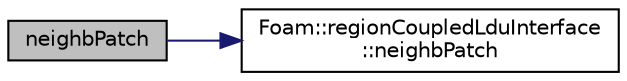 digraph "neighbPatch"
{
  bgcolor="transparent";
  edge [fontname="Helvetica",fontsize="10",labelfontname="Helvetica",labelfontsize="10"];
  node [fontname="Helvetica",fontsize="10",shape=record];
  rankdir="LR";
  Node1 [label="neighbPatch",height=0.2,width=0.4,color="black", fillcolor="grey75", style="filled", fontcolor="black"];
  Node1 -> Node2 [color="midnightblue",fontsize="10",style="solid",fontname="Helvetica"];
  Node2 [label="Foam::regionCoupledLduInterface\l::neighbPatch",height=0.2,width=0.4,color="black",URL="$a02171.html#afa82074f9fd3696f3e8fc68f8270c3ec",tooltip="Return neighb regionCoupledLduInterface. "];
}
